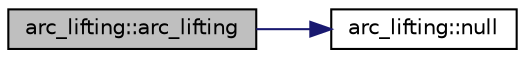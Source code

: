digraph "arc_lifting::arc_lifting"
{
  edge [fontname="Helvetica",fontsize="10",labelfontname="Helvetica",labelfontsize="10"];
  node [fontname="Helvetica",fontsize="10",shape=record];
  rankdir="LR";
  Node0 [label="arc_lifting::arc_lifting",height=0.2,width=0.4,color="black", fillcolor="grey75", style="filled", fontcolor="black"];
  Node0 -> Node1 [color="midnightblue",fontsize="10",style="solid",fontname="Helvetica"];
  Node1 [label="arc_lifting::null",height=0.2,width=0.4,color="black", fillcolor="white", style="filled",URL="$dc/db7/classarc__lifting.html#afa544548c783fc9ac5e952dc1a2425da"];
}
